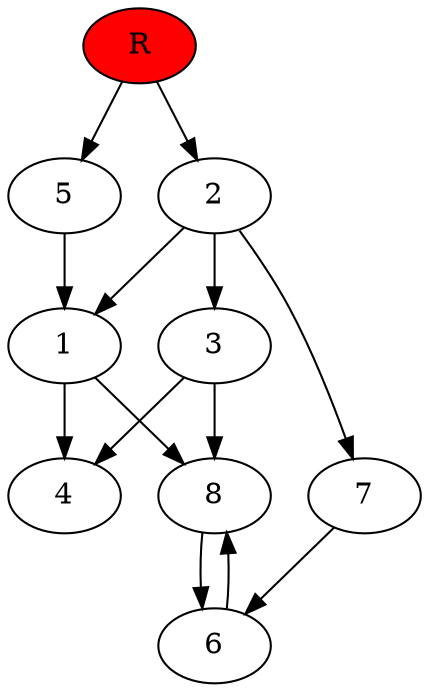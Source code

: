 digraph prb37937 {
	1
	2
	3
	4
	5
	6
	7
	8
	R [fillcolor="#ff0000" style=filled]
	1 -> 4
	1 -> 8
	2 -> 1
	2 -> 3
	2 -> 7
	3 -> 4
	3 -> 8
	5 -> 1
	6 -> 8
	7 -> 6
	8 -> 6
	R -> 2
	R -> 5
}
